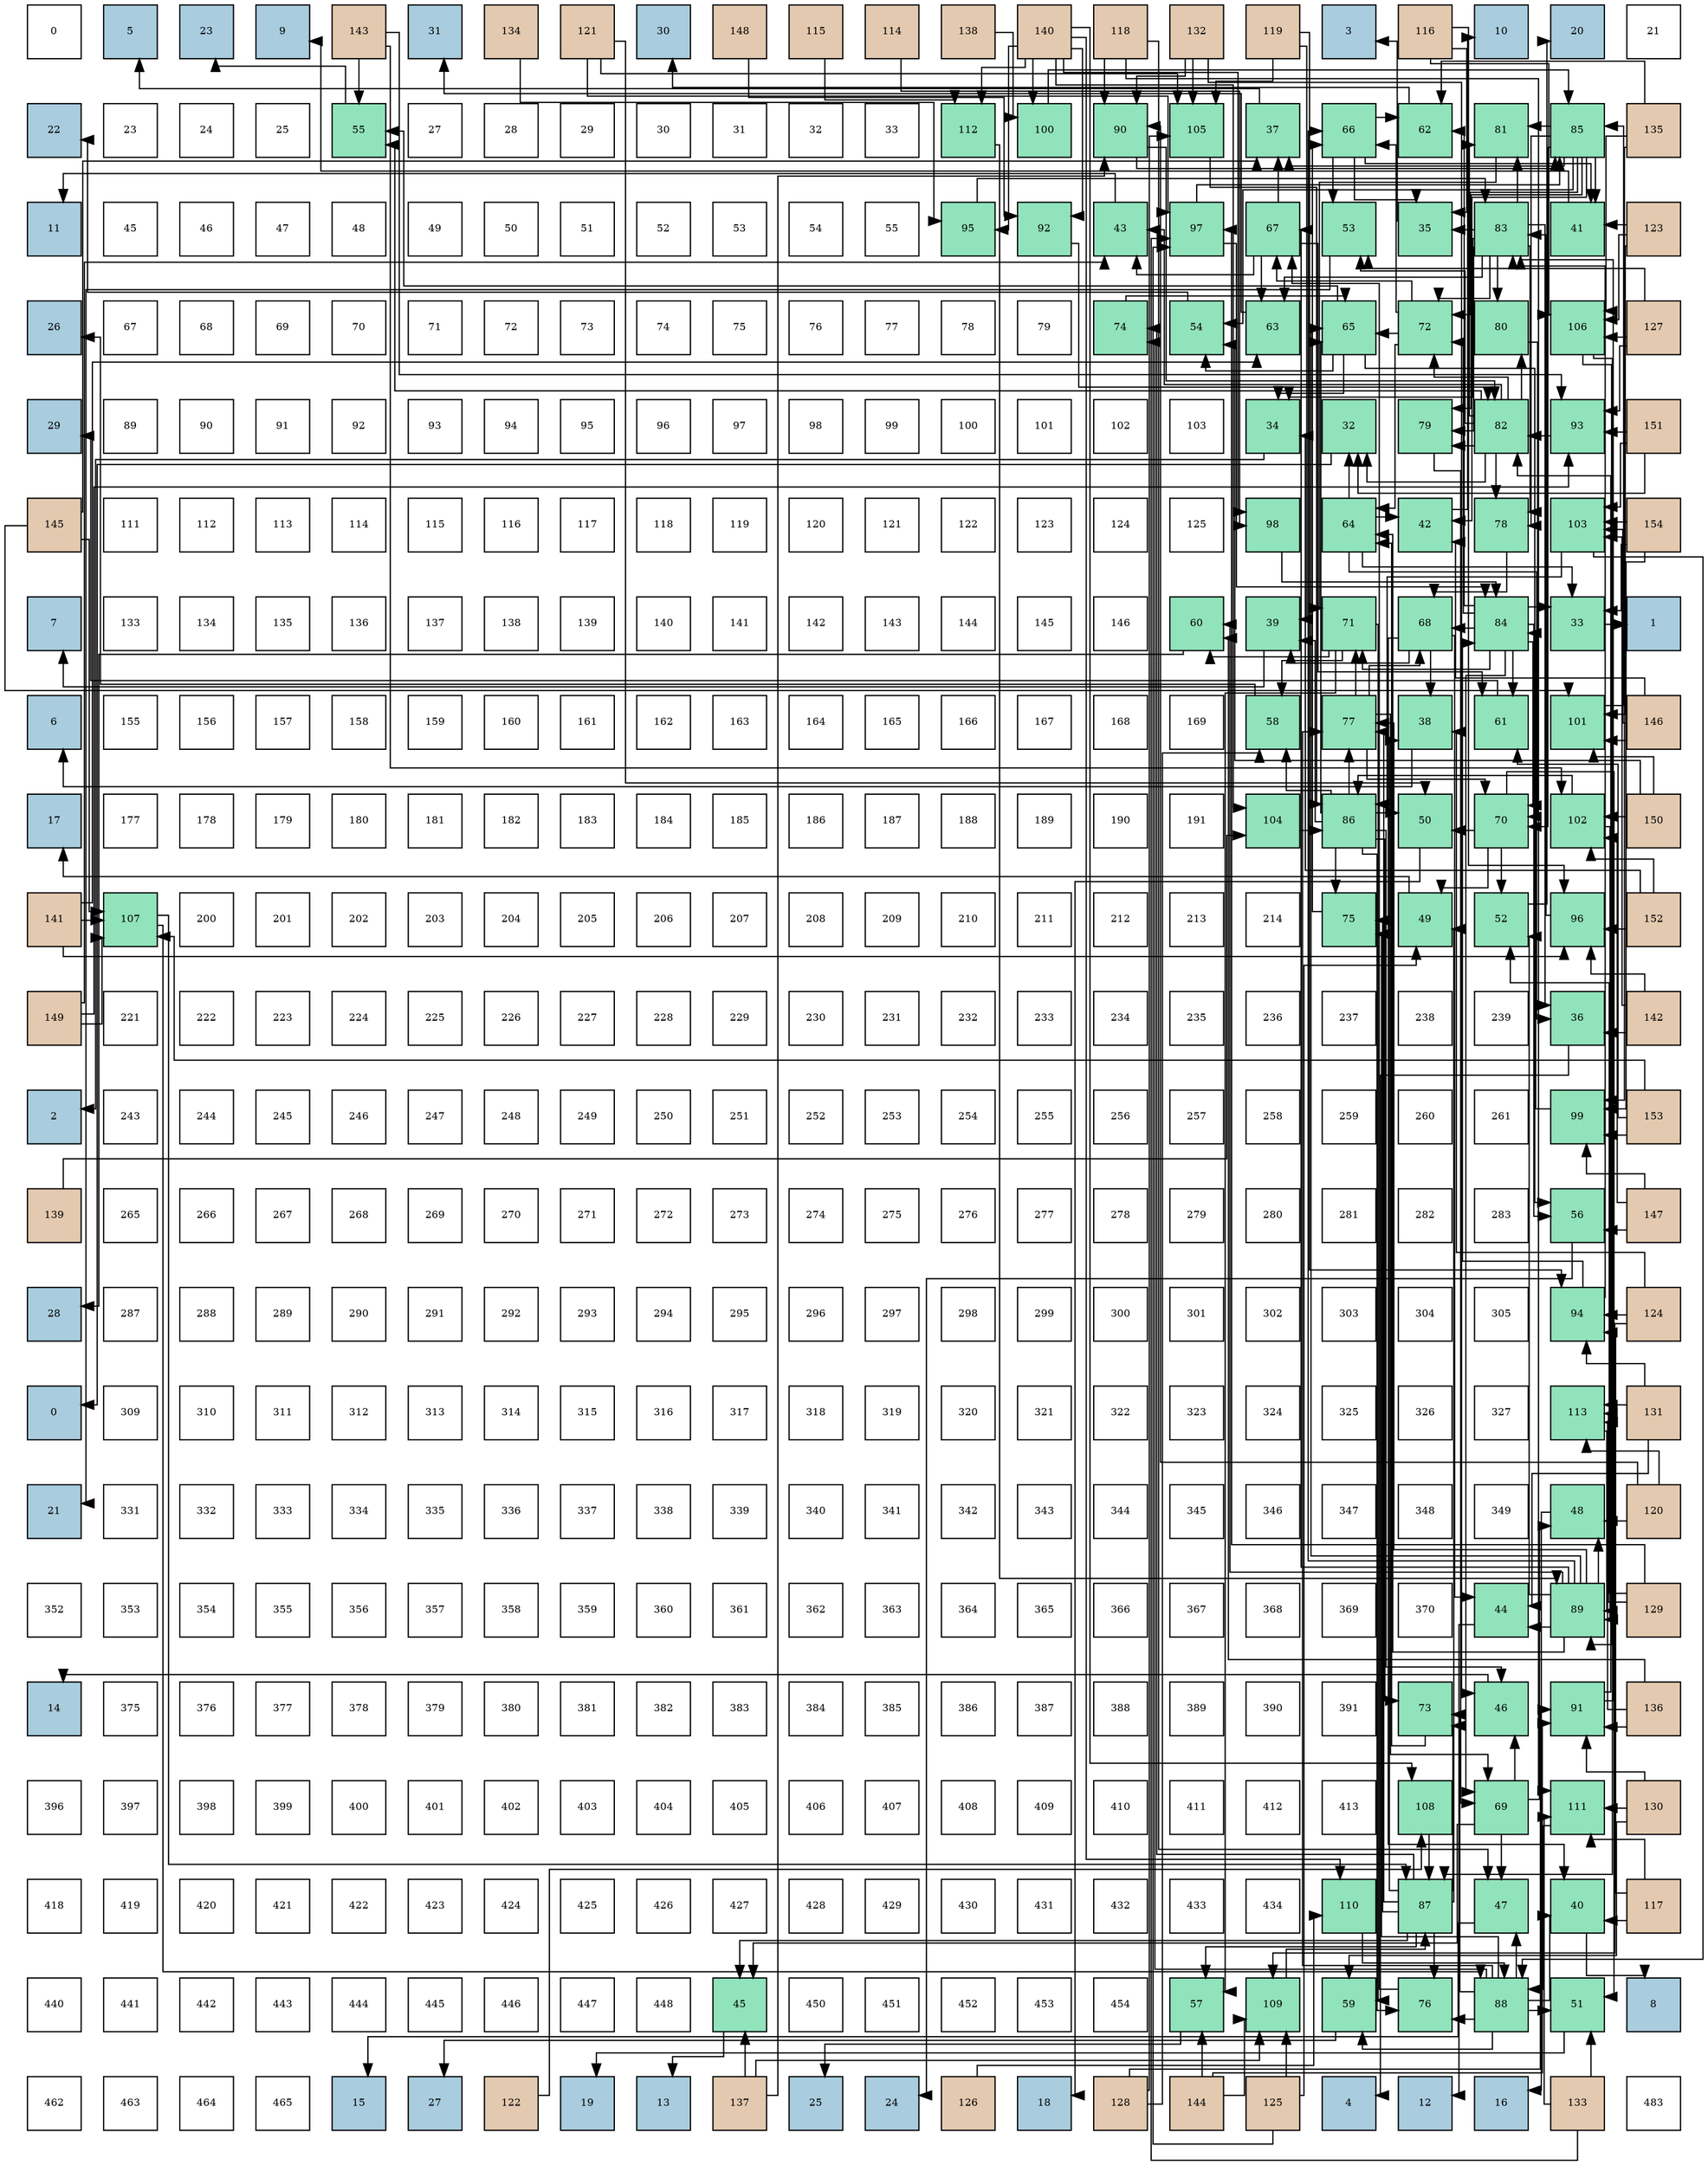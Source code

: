 digraph layout{
 rankdir=TB;
 splines=ortho;
 node [style=filled shape=square fixedsize=true width=0.6];
0[label="0", fontsize=8, fillcolor="#ffffff"];
1[label="5", fontsize=8, fillcolor="#a9ccde"];
2[label="23", fontsize=8, fillcolor="#a9ccde"];
3[label="9", fontsize=8, fillcolor="#a9ccde"];
4[label="143", fontsize=8, fillcolor="#e3c9af"];
5[label="31", fontsize=8, fillcolor="#a9ccde"];
6[label="134", fontsize=8, fillcolor="#e3c9af"];
7[label="121", fontsize=8, fillcolor="#e3c9af"];
8[label="30", fontsize=8, fillcolor="#a9ccde"];
9[label="148", fontsize=8, fillcolor="#e3c9af"];
10[label="115", fontsize=8, fillcolor="#e3c9af"];
11[label="114", fontsize=8, fillcolor="#e3c9af"];
12[label="138", fontsize=8, fillcolor="#e3c9af"];
13[label="140", fontsize=8, fillcolor="#e3c9af"];
14[label="118", fontsize=8, fillcolor="#e3c9af"];
15[label="132", fontsize=8, fillcolor="#e3c9af"];
16[label="119", fontsize=8, fillcolor="#e3c9af"];
17[label="3", fontsize=8, fillcolor="#a9ccde"];
18[label="116", fontsize=8, fillcolor="#e3c9af"];
19[label="10", fontsize=8, fillcolor="#a9ccde"];
20[label="20", fontsize=8, fillcolor="#a9ccde"];
21[label="21", fontsize=8, fillcolor="#ffffff"];
22[label="22", fontsize=8, fillcolor="#a9ccde"];
23[label="23", fontsize=8, fillcolor="#ffffff"];
24[label="24", fontsize=8, fillcolor="#ffffff"];
25[label="25", fontsize=8, fillcolor="#ffffff"];
26[label="55", fontsize=8, fillcolor="#91e3bb"];
27[label="27", fontsize=8, fillcolor="#ffffff"];
28[label="28", fontsize=8, fillcolor="#ffffff"];
29[label="29", fontsize=8, fillcolor="#ffffff"];
30[label="30", fontsize=8, fillcolor="#ffffff"];
31[label="31", fontsize=8, fillcolor="#ffffff"];
32[label="32", fontsize=8, fillcolor="#ffffff"];
33[label="33", fontsize=8, fillcolor="#ffffff"];
34[label="112", fontsize=8, fillcolor="#91e3bb"];
35[label="100", fontsize=8, fillcolor="#91e3bb"];
36[label="90", fontsize=8, fillcolor="#91e3bb"];
37[label="105", fontsize=8, fillcolor="#91e3bb"];
38[label="37", fontsize=8, fillcolor="#91e3bb"];
39[label="66", fontsize=8, fillcolor="#91e3bb"];
40[label="62", fontsize=8, fillcolor="#91e3bb"];
41[label="81", fontsize=8, fillcolor="#91e3bb"];
42[label="85", fontsize=8, fillcolor="#91e3bb"];
43[label="135", fontsize=8, fillcolor="#e3c9af"];
44[label="11", fontsize=8, fillcolor="#a9ccde"];
45[label="45", fontsize=8, fillcolor="#ffffff"];
46[label="46", fontsize=8, fillcolor="#ffffff"];
47[label="47", fontsize=8, fillcolor="#ffffff"];
48[label="48", fontsize=8, fillcolor="#ffffff"];
49[label="49", fontsize=8, fillcolor="#ffffff"];
50[label="50", fontsize=8, fillcolor="#ffffff"];
51[label="51", fontsize=8, fillcolor="#ffffff"];
52[label="52", fontsize=8, fillcolor="#ffffff"];
53[label="53", fontsize=8, fillcolor="#ffffff"];
54[label="54", fontsize=8, fillcolor="#ffffff"];
55[label="55", fontsize=8, fillcolor="#ffffff"];
56[label="95", fontsize=8, fillcolor="#91e3bb"];
57[label="92", fontsize=8, fillcolor="#91e3bb"];
58[label="43", fontsize=8, fillcolor="#91e3bb"];
59[label="97", fontsize=8, fillcolor="#91e3bb"];
60[label="67", fontsize=8, fillcolor="#91e3bb"];
61[label="53", fontsize=8, fillcolor="#91e3bb"];
62[label="35", fontsize=8, fillcolor="#91e3bb"];
63[label="83", fontsize=8, fillcolor="#91e3bb"];
64[label="41", fontsize=8, fillcolor="#91e3bb"];
65[label="123", fontsize=8, fillcolor="#e3c9af"];
66[label="26", fontsize=8, fillcolor="#a9ccde"];
67[label="67", fontsize=8, fillcolor="#ffffff"];
68[label="68", fontsize=8, fillcolor="#ffffff"];
69[label="69", fontsize=8, fillcolor="#ffffff"];
70[label="70", fontsize=8, fillcolor="#ffffff"];
71[label="71", fontsize=8, fillcolor="#ffffff"];
72[label="72", fontsize=8, fillcolor="#ffffff"];
73[label="73", fontsize=8, fillcolor="#ffffff"];
74[label="74", fontsize=8, fillcolor="#ffffff"];
75[label="75", fontsize=8, fillcolor="#ffffff"];
76[label="76", fontsize=8, fillcolor="#ffffff"];
77[label="77", fontsize=8, fillcolor="#ffffff"];
78[label="78", fontsize=8, fillcolor="#ffffff"];
79[label="79", fontsize=8, fillcolor="#ffffff"];
80[label="74", fontsize=8, fillcolor="#91e3bb"];
81[label="54", fontsize=8, fillcolor="#91e3bb"];
82[label="63", fontsize=8, fillcolor="#91e3bb"];
83[label="65", fontsize=8, fillcolor="#91e3bb"];
84[label="72", fontsize=8, fillcolor="#91e3bb"];
85[label="80", fontsize=8, fillcolor="#91e3bb"];
86[label="106", fontsize=8, fillcolor="#91e3bb"];
87[label="127", fontsize=8, fillcolor="#e3c9af"];
88[label="29", fontsize=8, fillcolor="#a9ccde"];
89[label="89", fontsize=8, fillcolor="#ffffff"];
90[label="90", fontsize=8, fillcolor="#ffffff"];
91[label="91", fontsize=8, fillcolor="#ffffff"];
92[label="92", fontsize=8, fillcolor="#ffffff"];
93[label="93", fontsize=8, fillcolor="#ffffff"];
94[label="94", fontsize=8, fillcolor="#ffffff"];
95[label="95", fontsize=8, fillcolor="#ffffff"];
96[label="96", fontsize=8, fillcolor="#ffffff"];
97[label="97", fontsize=8, fillcolor="#ffffff"];
98[label="98", fontsize=8, fillcolor="#ffffff"];
99[label="99", fontsize=8, fillcolor="#ffffff"];
100[label="100", fontsize=8, fillcolor="#ffffff"];
101[label="101", fontsize=8, fillcolor="#ffffff"];
102[label="102", fontsize=8, fillcolor="#ffffff"];
103[label="103", fontsize=8, fillcolor="#ffffff"];
104[label="34", fontsize=8, fillcolor="#91e3bb"];
105[label="32", fontsize=8, fillcolor="#91e3bb"];
106[label="79", fontsize=8, fillcolor="#91e3bb"];
107[label="82", fontsize=8, fillcolor="#91e3bb"];
108[label="93", fontsize=8, fillcolor="#91e3bb"];
109[label="151", fontsize=8, fillcolor="#e3c9af"];
110[label="145", fontsize=8, fillcolor="#e3c9af"];
111[label="111", fontsize=8, fillcolor="#ffffff"];
112[label="112", fontsize=8, fillcolor="#ffffff"];
113[label="113", fontsize=8, fillcolor="#ffffff"];
114[label="114", fontsize=8, fillcolor="#ffffff"];
115[label="115", fontsize=8, fillcolor="#ffffff"];
116[label="116", fontsize=8, fillcolor="#ffffff"];
117[label="117", fontsize=8, fillcolor="#ffffff"];
118[label="118", fontsize=8, fillcolor="#ffffff"];
119[label="119", fontsize=8, fillcolor="#ffffff"];
120[label="120", fontsize=8, fillcolor="#ffffff"];
121[label="121", fontsize=8, fillcolor="#ffffff"];
122[label="122", fontsize=8, fillcolor="#ffffff"];
123[label="123", fontsize=8, fillcolor="#ffffff"];
124[label="124", fontsize=8, fillcolor="#ffffff"];
125[label="125", fontsize=8, fillcolor="#ffffff"];
126[label="98", fontsize=8, fillcolor="#91e3bb"];
127[label="64", fontsize=8, fillcolor="#91e3bb"];
128[label="42", fontsize=8, fillcolor="#91e3bb"];
129[label="78", fontsize=8, fillcolor="#91e3bb"];
130[label="103", fontsize=8, fillcolor="#91e3bb"];
131[label="154", fontsize=8, fillcolor="#e3c9af"];
132[label="7", fontsize=8, fillcolor="#a9ccde"];
133[label="133", fontsize=8, fillcolor="#ffffff"];
134[label="134", fontsize=8, fillcolor="#ffffff"];
135[label="135", fontsize=8, fillcolor="#ffffff"];
136[label="136", fontsize=8, fillcolor="#ffffff"];
137[label="137", fontsize=8, fillcolor="#ffffff"];
138[label="138", fontsize=8, fillcolor="#ffffff"];
139[label="139", fontsize=8, fillcolor="#ffffff"];
140[label="140", fontsize=8, fillcolor="#ffffff"];
141[label="141", fontsize=8, fillcolor="#ffffff"];
142[label="142", fontsize=8, fillcolor="#ffffff"];
143[label="143", fontsize=8, fillcolor="#ffffff"];
144[label="144", fontsize=8, fillcolor="#ffffff"];
145[label="145", fontsize=8, fillcolor="#ffffff"];
146[label="146", fontsize=8, fillcolor="#ffffff"];
147[label="60", fontsize=8, fillcolor="#91e3bb"];
148[label="39", fontsize=8, fillcolor="#91e3bb"];
149[label="71", fontsize=8, fillcolor="#91e3bb"];
150[label="68", fontsize=8, fillcolor="#91e3bb"];
151[label="84", fontsize=8, fillcolor="#91e3bb"];
152[label="33", fontsize=8, fillcolor="#91e3bb"];
153[label="1", fontsize=8, fillcolor="#a9ccde"];
154[label="6", fontsize=8, fillcolor="#a9ccde"];
155[label="155", fontsize=8, fillcolor="#ffffff"];
156[label="156", fontsize=8, fillcolor="#ffffff"];
157[label="157", fontsize=8, fillcolor="#ffffff"];
158[label="158", fontsize=8, fillcolor="#ffffff"];
159[label="159", fontsize=8, fillcolor="#ffffff"];
160[label="160", fontsize=8, fillcolor="#ffffff"];
161[label="161", fontsize=8, fillcolor="#ffffff"];
162[label="162", fontsize=8, fillcolor="#ffffff"];
163[label="163", fontsize=8, fillcolor="#ffffff"];
164[label="164", fontsize=8, fillcolor="#ffffff"];
165[label="165", fontsize=8, fillcolor="#ffffff"];
166[label="166", fontsize=8, fillcolor="#ffffff"];
167[label="167", fontsize=8, fillcolor="#ffffff"];
168[label="168", fontsize=8, fillcolor="#ffffff"];
169[label="169", fontsize=8, fillcolor="#ffffff"];
170[label="58", fontsize=8, fillcolor="#91e3bb"];
171[label="77", fontsize=8, fillcolor="#91e3bb"];
172[label="38", fontsize=8, fillcolor="#91e3bb"];
173[label="61", fontsize=8, fillcolor="#91e3bb"];
174[label="101", fontsize=8, fillcolor="#91e3bb"];
175[label="146", fontsize=8, fillcolor="#e3c9af"];
176[label="17", fontsize=8, fillcolor="#a9ccde"];
177[label="177", fontsize=8, fillcolor="#ffffff"];
178[label="178", fontsize=8, fillcolor="#ffffff"];
179[label="179", fontsize=8, fillcolor="#ffffff"];
180[label="180", fontsize=8, fillcolor="#ffffff"];
181[label="181", fontsize=8, fillcolor="#ffffff"];
182[label="182", fontsize=8, fillcolor="#ffffff"];
183[label="183", fontsize=8, fillcolor="#ffffff"];
184[label="184", fontsize=8, fillcolor="#ffffff"];
185[label="185", fontsize=8, fillcolor="#ffffff"];
186[label="186", fontsize=8, fillcolor="#ffffff"];
187[label="187", fontsize=8, fillcolor="#ffffff"];
188[label="188", fontsize=8, fillcolor="#ffffff"];
189[label="189", fontsize=8, fillcolor="#ffffff"];
190[label="190", fontsize=8, fillcolor="#ffffff"];
191[label="191", fontsize=8, fillcolor="#ffffff"];
192[label="104", fontsize=8, fillcolor="#91e3bb"];
193[label="86", fontsize=8, fillcolor="#91e3bb"];
194[label="50", fontsize=8, fillcolor="#91e3bb"];
195[label="70", fontsize=8, fillcolor="#91e3bb"];
196[label="102", fontsize=8, fillcolor="#91e3bb"];
197[label="150", fontsize=8, fillcolor="#e3c9af"];
198[label="141", fontsize=8, fillcolor="#e3c9af"];
199[label="107", fontsize=8, fillcolor="#91e3bb"];
200[label="200", fontsize=8, fillcolor="#ffffff"];
201[label="201", fontsize=8, fillcolor="#ffffff"];
202[label="202", fontsize=8, fillcolor="#ffffff"];
203[label="203", fontsize=8, fillcolor="#ffffff"];
204[label="204", fontsize=8, fillcolor="#ffffff"];
205[label="205", fontsize=8, fillcolor="#ffffff"];
206[label="206", fontsize=8, fillcolor="#ffffff"];
207[label="207", fontsize=8, fillcolor="#ffffff"];
208[label="208", fontsize=8, fillcolor="#ffffff"];
209[label="209", fontsize=8, fillcolor="#ffffff"];
210[label="210", fontsize=8, fillcolor="#ffffff"];
211[label="211", fontsize=8, fillcolor="#ffffff"];
212[label="212", fontsize=8, fillcolor="#ffffff"];
213[label="213", fontsize=8, fillcolor="#ffffff"];
214[label="214", fontsize=8, fillcolor="#ffffff"];
215[label="75", fontsize=8, fillcolor="#91e3bb"];
216[label="49", fontsize=8, fillcolor="#91e3bb"];
217[label="52", fontsize=8, fillcolor="#91e3bb"];
218[label="96", fontsize=8, fillcolor="#91e3bb"];
219[label="152", fontsize=8, fillcolor="#e3c9af"];
220[label="149", fontsize=8, fillcolor="#e3c9af"];
221[label="221", fontsize=8, fillcolor="#ffffff"];
222[label="222", fontsize=8, fillcolor="#ffffff"];
223[label="223", fontsize=8, fillcolor="#ffffff"];
224[label="224", fontsize=8, fillcolor="#ffffff"];
225[label="225", fontsize=8, fillcolor="#ffffff"];
226[label="226", fontsize=8, fillcolor="#ffffff"];
227[label="227", fontsize=8, fillcolor="#ffffff"];
228[label="228", fontsize=8, fillcolor="#ffffff"];
229[label="229", fontsize=8, fillcolor="#ffffff"];
230[label="230", fontsize=8, fillcolor="#ffffff"];
231[label="231", fontsize=8, fillcolor="#ffffff"];
232[label="232", fontsize=8, fillcolor="#ffffff"];
233[label="233", fontsize=8, fillcolor="#ffffff"];
234[label="234", fontsize=8, fillcolor="#ffffff"];
235[label="235", fontsize=8, fillcolor="#ffffff"];
236[label="236", fontsize=8, fillcolor="#ffffff"];
237[label="237", fontsize=8, fillcolor="#ffffff"];
238[label="238", fontsize=8, fillcolor="#ffffff"];
239[label="239", fontsize=8, fillcolor="#ffffff"];
240[label="36", fontsize=8, fillcolor="#91e3bb"];
241[label="142", fontsize=8, fillcolor="#e3c9af"];
242[label="2", fontsize=8, fillcolor="#a9ccde"];
243[label="243", fontsize=8, fillcolor="#ffffff"];
244[label="244", fontsize=8, fillcolor="#ffffff"];
245[label="245", fontsize=8, fillcolor="#ffffff"];
246[label="246", fontsize=8, fillcolor="#ffffff"];
247[label="247", fontsize=8, fillcolor="#ffffff"];
248[label="248", fontsize=8, fillcolor="#ffffff"];
249[label="249", fontsize=8, fillcolor="#ffffff"];
250[label="250", fontsize=8, fillcolor="#ffffff"];
251[label="251", fontsize=8, fillcolor="#ffffff"];
252[label="252", fontsize=8, fillcolor="#ffffff"];
253[label="253", fontsize=8, fillcolor="#ffffff"];
254[label="254", fontsize=8, fillcolor="#ffffff"];
255[label="255", fontsize=8, fillcolor="#ffffff"];
256[label="256", fontsize=8, fillcolor="#ffffff"];
257[label="257", fontsize=8, fillcolor="#ffffff"];
258[label="258", fontsize=8, fillcolor="#ffffff"];
259[label="259", fontsize=8, fillcolor="#ffffff"];
260[label="260", fontsize=8, fillcolor="#ffffff"];
261[label="261", fontsize=8, fillcolor="#ffffff"];
262[label="99", fontsize=8, fillcolor="#91e3bb"];
263[label="153", fontsize=8, fillcolor="#e3c9af"];
264[label="139", fontsize=8, fillcolor="#e3c9af"];
265[label="265", fontsize=8, fillcolor="#ffffff"];
266[label="266", fontsize=8, fillcolor="#ffffff"];
267[label="267", fontsize=8, fillcolor="#ffffff"];
268[label="268", fontsize=8, fillcolor="#ffffff"];
269[label="269", fontsize=8, fillcolor="#ffffff"];
270[label="270", fontsize=8, fillcolor="#ffffff"];
271[label="271", fontsize=8, fillcolor="#ffffff"];
272[label="272", fontsize=8, fillcolor="#ffffff"];
273[label="273", fontsize=8, fillcolor="#ffffff"];
274[label="274", fontsize=8, fillcolor="#ffffff"];
275[label="275", fontsize=8, fillcolor="#ffffff"];
276[label="276", fontsize=8, fillcolor="#ffffff"];
277[label="277", fontsize=8, fillcolor="#ffffff"];
278[label="278", fontsize=8, fillcolor="#ffffff"];
279[label="279", fontsize=8, fillcolor="#ffffff"];
280[label="280", fontsize=8, fillcolor="#ffffff"];
281[label="281", fontsize=8, fillcolor="#ffffff"];
282[label="282", fontsize=8, fillcolor="#ffffff"];
283[label="283", fontsize=8, fillcolor="#ffffff"];
284[label="56", fontsize=8, fillcolor="#91e3bb"];
285[label="147", fontsize=8, fillcolor="#e3c9af"];
286[label="28", fontsize=8, fillcolor="#a9ccde"];
287[label="287", fontsize=8, fillcolor="#ffffff"];
288[label="288", fontsize=8, fillcolor="#ffffff"];
289[label="289", fontsize=8, fillcolor="#ffffff"];
290[label="290", fontsize=8, fillcolor="#ffffff"];
291[label="291", fontsize=8, fillcolor="#ffffff"];
292[label="292", fontsize=8, fillcolor="#ffffff"];
293[label="293", fontsize=8, fillcolor="#ffffff"];
294[label="294", fontsize=8, fillcolor="#ffffff"];
295[label="295", fontsize=8, fillcolor="#ffffff"];
296[label="296", fontsize=8, fillcolor="#ffffff"];
297[label="297", fontsize=8, fillcolor="#ffffff"];
298[label="298", fontsize=8, fillcolor="#ffffff"];
299[label="299", fontsize=8, fillcolor="#ffffff"];
300[label="300", fontsize=8, fillcolor="#ffffff"];
301[label="301", fontsize=8, fillcolor="#ffffff"];
302[label="302", fontsize=8, fillcolor="#ffffff"];
303[label="303", fontsize=8, fillcolor="#ffffff"];
304[label="304", fontsize=8, fillcolor="#ffffff"];
305[label="305", fontsize=8, fillcolor="#ffffff"];
306[label="94", fontsize=8, fillcolor="#91e3bb"];
307[label="124", fontsize=8, fillcolor="#e3c9af"];
308[label="0", fontsize=8, fillcolor="#a9ccde"];
309[label="309", fontsize=8, fillcolor="#ffffff"];
310[label="310", fontsize=8, fillcolor="#ffffff"];
311[label="311", fontsize=8, fillcolor="#ffffff"];
312[label="312", fontsize=8, fillcolor="#ffffff"];
313[label="313", fontsize=8, fillcolor="#ffffff"];
314[label="314", fontsize=8, fillcolor="#ffffff"];
315[label="315", fontsize=8, fillcolor="#ffffff"];
316[label="316", fontsize=8, fillcolor="#ffffff"];
317[label="317", fontsize=8, fillcolor="#ffffff"];
318[label="318", fontsize=8, fillcolor="#ffffff"];
319[label="319", fontsize=8, fillcolor="#ffffff"];
320[label="320", fontsize=8, fillcolor="#ffffff"];
321[label="321", fontsize=8, fillcolor="#ffffff"];
322[label="322", fontsize=8, fillcolor="#ffffff"];
323[label="323", fontsize=8, fillcolor="#ffffff"];
324[label="324", fontsize=8, fillcolor="#ffffff"];
325[label="325", fontsize=8, fillcolor="#ffffff"];
326[label="326", fontsize=8, fillcolor="#ffffff"];
327[label="327", fontsize=8, fillcolor="#ffffff"];
328[label="113", fontsize=8, fillcolor="#91e3bb"];
329[label="131", fontsize=8, fillcolor="#e3c9af"];
330[label="21", fontsize=8, fillcolor="#a9ccde"];
331[label="331", fontsize=8, fillcolor="#ffffff"];
332[label="332", fontsize=8, fillcolor="#ffffff"];
333[label="333", fontsize=8, fillcolor="#ffffff"];
334[label="334", fontsize=8, fillcolor="#ffffff"];
335[label="335", fontsize=8, fillcolor="#ffffff"];
336[label="336", fontsize=8, fillcolor="#ffffff"];
337[label="337", fontsize=8, fillcolor="#ffffff"];
338[label="338", fontsize=8, fillcolor="#ffffff"];
339[label="339", fontsize=8, fillcolor="#ffffff"];
340[label="340", fontsize=8, fillcolor="#ffffff"];
341[label="341", fontsize=8, fillcolor="#ffffff"];
342[label="342", fontsize=8, fillcolor="#ffffff"];
343[label="343", fontsize=8, fillcolor="#ffffff"];
344[label="344", fontsize=8, fillcolor="#ffffff"];
345[label="345", fontsize=8, fillcolor="#ffffff"];
346[label="346", fontsize=8, fillcolor="#ffffff"];
347[label="347", fontsize=8, fillcolor="#ffffff"];
348[label="348", fontsize=8, fillcolor="#ffffff"];
349[label="349", fontsize=8, fillcolor="#ffffff"];
350[label="48", fontsize=8, fillcolor="#91e3bb"];
351[label="120", fontsize=8, fillcolor="#e3c9af"];
352[label="352", fontsize=8, fillcolor="#ffffff"];
353[label="353", fontsize=8, fillcolor="#ffffff"];
354[label="354", fontsize=8, fillcolor="#ffffff"];
355[label="355", fontsize=8, fillcolor="#ffffff"];
356[label="356", fontsize=8, fillcolor="#ffffff"];
357[label="357", fontsize=8, fillcolor="#ffffff"];
358[label="358", fontsize=8, fillcolor="#ffffff"];
359[label="359", fontsize=8, fillcolor="#ffffff"];
360[label="360", fontsize=8, fillcolor="#ffffff"];
361[label="361", fontsize=8, fillcolor="#ffffff"];
362[label="362", fontsize=8, fillcolor="#ffffff"];
363[label="363", fontsize=8, fillcolor="#ffffff"];
364[label="364", fontsize=8, fillcolor="#ffffff"];
365[label="365", fontsize=8, fillcolor="#ffffff"];
366[label="366", fontsize=8, fillcolor="#ffffff"];
367[label="367", fontsize=8, fillcolor="#ffffff"];
368[label="368", fontsize=8, fillcolor="#ffffff"];
369[label="369", fontsize=8, fillcolor="#ffffff"];
370[label="370", fontsize=8, fillcolor="#ffffff"];
371[label="44", fontsize=8, fillcolor="#91e3bb"];
372[label="89", fontsize=8, fillcolor="#91e3bb"];
373[label="129", fontsize=8, fillcolor="#e3c9af"];
374[label="14", fontsize=8, fillcolor="#a9ccde"];
375[label="375", fontsize=8, fillcolor="#ffffff"];
376[label="376", fontsize=8, fillcolor="#ffffff"];
377[label="377", fontsize=8, fillcolor="#ffffff"];
378[label="378", fontsize=8, fillcolor="#ffffff"];
379[label="379", fontsize=8, fillcolor="#ffffff"];
380[label="380", fontsize=8, fillcolor="#ffffff"];
381[label="381", fontsize=8, fillcolor="#ffffff"];
382[label="382", fontsize=8, fillcolor="#ffffff"];
383[label="383", fontsize=8, fillcolor="#ffffff"];
384[label="384", fontsize=8, fillcolor="#ffffff"];
385[label="385", fontsize=8, fillcolor="#ffffff"];
386[label="386", fontsize=8, fillcolor="#ffffff"];
387[label="387", fontsize=8, fillcolor="#ffffff"];
388[label="388", fontsize=8, fillcolor="#ffffff"];
389[label="389", fontsize=8, fillcolor="#ffffff"];
390[label="390", fontsize=8, fillcolor="#ffffff"];
391[label="391", fontsize=8, fillcolor="#ffffff"];
392[label="73", fontsize=8, fillcolor="#91e3bb"];
393[label="46", fontsize=8, fillcolor="#91e3bb"];
394[label="91", fontsize=8, fillcolor="#91e3bb"];
395[label="136", fontsize=8, fillcolor="#e3c9af"];
396[label="396", fontsize=8, fillcolor="#ffffff"];
397[label="397", fontsize=8, fillcolor="#ffffff"];
398[label="398", fontsize=8, fillcolor="#ffffff"];
399[label="399", fontsize=8, fillcolor="#ffffff"];
400[label="400", fontsize=8, fillcolor="#ffffff"];
401[label="401", fontsize=8, fillcolor="#ffffff"];
402[label="402", fontsize=8, fillcolor="#ffffff"];
403[label="403", fontsize=8, fillcolor="#ffffff"];
404[label="404", fontsize=8, fillcolor="#ffffff"];
405[label="405", fontsize=8, fillcolor="#ffffff"];
406[label="406", fontsize=8, fillcolor="#ffffff"];
407[label="407", fontsize=8, fillcolor="#ffffff"];
408[label="408", fontsize=8, fillcolor="#ffffff"];
409[label="409", fontsize=8, fillcolor="#ffffff"];
410[label="410", fontsize=8, fillcolor="#ffffff"];
411[label="411", fontsize=8, fillcolor="#ffffff"];
412[label="412", fontsize=8, fillcolor="#ffffff"];
413[label="413", fontsize=8, fillcolor="#ffffff"];
414[label="108", fontsize=8, fillcolor="#91e3bb"];
415[label="69", fontsize=8, fillcolor="#91e3bb"];
416[label="111", fontsize=8, fillcolor="#91e3bb"];
417[label="130", fontsize=8, fillcolor="#e3c9af"];
418[label="418", fontsize=8, fillcolor="#ffffff"];
419[label="419", fontsize=8, fillcolor="#ffffff"];
420[label="420", fontsize=8, fillcolor="#ffffff"];
421[label="421", fontsize=8, fillcolor="#ffffff"];
422[label="422", fontsize=8, fillcolor="#ffffff"];
423[label="423", fontsize=8, fillcolor="#ffffff"];
424[label="424", fontsize=8, fillcolor="#ffffff"];
425[label="425", fontsize=8, fillcolor="#ffffff"];
426[label="426", fontsize=8, fillcolor="#ffffff"];
427[label="427", fontsize=8, fillcolor="#ffffff"];
428[label="428", fontsize=8, fillcolor="#ffffff"];
429[label="429", fontsize=8, fillcolor="#ffffff"];
430[label="430", fontsize=8, fillcolor="#ffffff"];
431[label="431", fontsize=8, fillcolor="#ffffff"];
432[label="432", fontsize=8, fillcolor="#ffffff"];
433[label="433", fontsize=8, fillcolor="#ffffff"];
434[label="434", fontsize=8, fillcolor="#ffffff"];
435[label="110", fontsize=8, fillcolor="#91e3bb"];
436[label="87", fontsize=8, fillcolor="#91e3bb"];
437[label="47", fontsize=8, fillcolor="#91e3bb"];
438[label="40", fontsize=8, fillcolor="#91e3bb"];
439[label="117", fontsize=8, fillcolor="#e3c9af"];
440[label="440", fontsize=8, fillcolor="#ffffff"];
441[label="441", fontsize=8, fillcolor="#ffffff"];
442[label="442", fontsize=8, fillcolor="#ffffff"];
443[label="443", fontsize=8, fillcolor="#ffffff"];
444[label="444", fontsize=8, fillcolor="#ffffff"];
445[label="445", fontsize=8, fillcolor="#ffffff"];
446[label="446", fontsize=8, fillcolor="#ffffff"];
447[label="447", fontsize=8, fillcolor="#ffffff"];
448[label="448", fontsize=8, fillcolor="#ffffff"];
449[label="45", fontsize=8, fillcolor="#91e3bb"];
450[label="450", fontsize=8, fillcolor="#ffffff"];
451[label="451", fontsize=8, fillcolor="#ffffff"];
452[label="452", fontsize=8, fillcolor="#ffffff"];
453[label="453", fontsize=8, fillcolor="#ffffff"];
454[label="454", fontsize=8, fillcolor="#ffffff"];
455[label="57", fontsize=8, fillcolor="#91e3bb"];
456[label="109", fontsize=8, fillcolor="#91e3bb"];
457[label="59", fontsize=8, fillcolor="#91e3bb"];
458[label="76", fontsize=8, fillcolor="#91e3bb"];
459[label="88", fontsize=8, fillcolor="#91e3bb"];
460[label="51", fontsize=8, fillcolor="#91e3bb"];
461[label="8", fontsize=8, fillcolor="#a9ccde"];
462[label="462", fontsize=8, fillcolor="#ffffff"];
463[label="463", fontsize=8, fillcolor="#ffffff"];
464[label="464", fontsize=8, fillcolor="#ffffff"];
465[label="465", fontsize=8, fillcolor="#ffffff"];
466[label="15", fontsize=8, fillcolor="#a9ccde"];
467[label="27", fontsize=8, fillcolor="#a9ccde"];
468[label="122", fontsize=8, fillcolor="#e3c9af"];
469[label="19", fontsize=8, fillcolor="#a9ccde"];
470[label="13", fontsize=8, fillcolor="#a9ccde"];
471[label="137", fontsize=8, fillcolor="#e3c9af"];
472[label="25", fontsize=8, fillcolor="#a9ccde"];
473[label="24", fontsize=8, fillcolor="#a9ccde"];
474[label="126", fontsize=8, fillcolor="#e3c9af"];
475[label="18", fontsize=8, fillcolor="#a9ccde"];
476[label="128", fontsize=8, fillcolor="#e3c9af"];
477[label="144", fontsize=8, fillcolor="#e3c9af"];
478[label="125", fontsize=8, fillcolor="#e3c9af"];
479[label="4", fontsize=8, fillcolor="#a9ccde"];
480[label="12", fontsize=8, fillcolor="#a9ccde"];
481[label="16", fontsize=8, fillcolor="#a9ccde"];
482[label="133", fontsize=8, fillcolor="#e3c9af"];
483[label="483", fontsize=8, fillcolor="#ffffff"];
edge [constraint=false, style=vis];105 -> 308;
152 -> 153;
104 -> 242;
62 -> 17;
240 -> 479;
38 -> 1;
172 -> 154;
148 -> 132;
438 -> 461;
64 -> 3;
128 -> 19;
58 -> 44;
371 -> 480;
449 -> 470;
393 -> 374;
437 -> 466;
350 -> 481;
216 -> 176;
194 -> 475;
460 -> 469;
217 -> 20;
61 -> 330;
81 -> 22;
26 -> 2;
284 -> 473;
455 -> 472;
170 -> 66;
457 -> 467;
147 -> 286;
173 -> 88;
40 -> 8;
82 -> 5;
127 -> 105;
127 -> 152;
127 -> 240;
127 -> 128;
83 -> 104;
83 -> 81;
83 -> 26;
83 -> 284;
39 -> 62;
39 -> 64;
39 -> 61;
39 -> 40;
60 -> 38;
60 -> 58;
60 -> 173;
60 -> 82;
150 -> 172;
150 -> 148;
150 -> 438;
150 -> 371;
415 -> 449;
415 -> 393;
415 -> 437;
415 -> 350;
195 -> 216;
195 -> 194;
195 -> 460;
195 -> 217;
149 -> 455;
149 -> 170;
149 -> 457;
149 -> 147;
84 -> 127;
84 -> 83;
84 -> 39;
84 -> 60;
392 -> 127;
80 -> 83;
215 -> 39;
458 -> 60;
171 -> 150;
171 -> 415;
171 -> 195;
171 -> 149;
129 -> 150;
106 -> 415;
85 -> 195;
41 -> 149;
107 -> 105;
107 -> 58;
107 -> 61;
107 -> 26;
107 -> 84;
107 -> 129;
107 -> 106;
107 -> 85;
107 -> 41;
63 -> 104;
63 -> 62;
63 -> 240;
63 -> 82;
63 -> 84;
63 -> 129;
63 -> 106;
63 -> 85;
63 -> 41;
151 -> 152;
151 -> 284;
151 -> 173;
151 -> 40;
151 -> 150;
151 -> 415;
151 -> 195;
151 -> 149;
151 -> 84;
42 -> 38;
42 -> 64;
42 -> 128;
42 -> 81;
42 -> 195;
42 -> 84;
42 -> 129;
42 -> 106;
42 -> 41;
193 -> 148;
193 -> 393;
193 -> 194;
193 -> 170;
193 -> 83;
193 -> 392;
193 -> 215;
193 -> 458;
193 -> 171;
436 -> 172;
436 -> 449;
436 -> 216;
436 -> 455;
436 -> 392;
436 -> 80;
436 -> 215;
436 -> 458;
436 -> 171;
459 -> 438;
459 -> 437;
459 -> 460;
459 -> 457;
459 -> 392;
459 -> 80;
459 -> 215;
459 -> 458;
459 -> 171;
372 -> 371;
372 -> 350;
372 -> 217;
372 -> 147;
372 -> 127;
372 -> 83;
372 -> 39;
372 -> 60;
372 -> 171;
36 -> 107;
36 -> 42;
394 -> 107;
394 -> 63;
57 -> 107;
108 -> 107;
306 -> 63;
306 -> 151;
56 -> 63;
218 -> 63;
59 -> 151;
59 -> 42;
126 -> 151;
262 -> 151;
35 -> 42;
174 -> 42;
196 -> 193;
196 -> 372;
130 -> 193;
130 -> 459;
192 -> 193;
37 -> 193;
86 -> 436;
86 -> 372;
199 -> 436;
199 -> 459;
414 -> 436;
456 -> 436;
435 -> 459;
416 -> 459;
34 -> 372;
328 -> 372;
11 -> 126;
10 -> 34;
18 -> 62;
18 -> 218;
18 -> 86;
439 -> 438;
439 -> 306;
439 -> 416;
14 -> 437;
14 -> 36;
14 -> 416;
16 -> 148;
16 -> 306;
16 -> 37;
351 -> 350;
351 -> 36;
351 -> 328;
7 -> 194;
7 -> 59;
7 -> 37;
468 -> 414;
65 -> 64;
65 -> 174;
65 -> 86;
307 -> 172;
307 -> 306;
307 -> 456;
478 -> 216;
478 -> 59;
478 -> 456;
474 -> 435;
87 -> 61;
87 -> 108;
87 -> 86;
476 -> 170;
476 -> 394;
476 -> 37;
373 -> 217;
373 -> 59;
373 -> 328;
417 -> 457;
417 -> 394;
417 -> 416;
329 -> 371;
329 -> 306;
329 -> 328;
15 -> 393;
15 -> 36;
15 -> 37;
482 -> 460;
482 -> 59;
482 -> 416;
6 -> 56;
43 -> 40;
43 -> 262;
43 -> 86;
395 -> 147;
395 -> 394;
395 -> 328;
471 -> 449;
471 -> 36;
471 -> 456;
12 -> 35;
264 -> 192;
13 -> 57;
13 -> 56;
13 -> 126;
13 -> 35;
13 -> 192;
13 -> 414;
13 -> 435;
13 -> 34;
198 -> 82;
198 -> 218;
198 -> 199;
241 -> 240;
241 -> 218;
241 -> 130;
4 -> 26;
4 -> 108;
4 -> 196;
477 -> 455;
477 -> 394;
477 -> 456;
110 -> 38;
110 -> 174;
110 -> 199;
175 -> 128;
175 -> 174;
175 -> 130;
285 -> 284;
285 -> 262;
285 -> 196;
9 -> 57;
220 -> 58;
220 -> 108;
220 -> 199;
197 -> 81;
197 -> 174;
197 -> 196;
109 -> 105;
109 -> 108;
109 -> 130;
219 -> 104;
219 -> 218;
219 -> 196;
263 -> 173;
263 -> 262;
263 -> 199;
131 -> 152;
131 -> 262;
131 -> 130;
edge [constraint=true, style=invis];
0 -> 22 -> 44 -> 66 -> 88 -> 110 -> 132 -> 154 -> 176 -> 198 -> 220 -> 242 -> 264 -> 286 -> 308 -> 330 -> 352 -> 374 -> 396 -> 418 -> 440 -> 462;
1 -> 23 -> 45 -> 67 -> 89 -> 111 -> 133 -> 155 -> 177 -> 199 -> 221 -> 243 -> 265 -> 287 -> 309 -> 331 -> 353 -> 375 -> 397 -> 419 -> 441 -> 463;
2 -> 24 -> 46 -> 68 -> 90 -> 112 -> 134 -> 156 -> 178 -> 200 -> 222 -> 244 -> 266 -> 288 -> 310 -> 332 -> 354 -> 376 -> 398 -> 420 -> 442 -> 464;
3 -> 25 -> 47 -> 69 -> 91 -> 113 -> 135 -> 157 -> 179 -> 201 -> 223 -> 245 -> 267 -> 289 -> 311 -> 333 -> 355 -> 377 -> 399 -> 421 -> 443 -> 465;
4 -> 26 -> 48 -> 70 -> 92 -> 114 -> 136 -> 158 -> 180 -> 202 -> 224 -> 246 -> 268 -> 290 -> 312 -> 334 -> 356 -> 378 -> 400 -> 422 -> 444 -> 466;
5 -> 27 -> 49 -> 71 -> 93 -> 115 -> 137 -> 159 -> 181 -> 203 -> 225 -> 247 -> 269 -> 291 -> 313 -> 335 -> 357 -> 379 -> 401 -> 423 -> 445 -> 467;
6 -> 28 -> 50 -> 72 -> 94 -> 116 -> 138 -> 160 -> 182 -> 204 -> 226 -> 248 -> 270 -> 292 -> 314 -> 336 -> 358 -> 380 -> 402 -> 424 -> 446 -> 468;
7 -> 29 -> 51 -> 73 -> 95 -> 117 -> 139 -> 161 -> 183 -> 205 -> 227 -> 249 -> 271 -> 293 -> 315 -> 337 -> 359 -> 381 -> 403 -> 425 -> 447 -> 469;
8 -> 30 -> 52 -> 74 -> 96 -> 118 -> 140 -> 162 -> 184 -> 206 -> 228 -> 250 -> 272 -> 294 -> 316 -> 338 -> 360 -> 382 -> 404 -> 426 -> 448 -> 470;
9 -> 31 -> 53 -> 75 -> 97 -> 119 -> 141 -> 163 -> 185 -> 207 -> 229 -> 251 -> 273 -> 295 -> 317 -> 339 -> 361 -> 383 -> 405 -> 427 -> 449 -> 471;
10 -> 32 -> 54 -> 76 -> 98 -> 120 -> 142 -> 164 -> 186 -> 208 -> 230 -> 252 -> 274 -> 296 -> 318 -> 340 -> 362 -> 384 -> 406 -> 428 -> 450 -> 472;
11 -> 33 -> 55 -> 77 -> 99 -> 121 -> 143 -> 165 -> 187 -> 209 -> 231 -> 253 -> 275 -> 297 -> 319 -> 341 -> 363 -> 385 -> 407 -> 429 -> 451 -> 473;
12 -> 34 -> 56 -> 78 -> 100 -> 122 -> 144 -> 166 -> 188 -> 210 -> 232 -> 254 -> 276 -> 298 -> 320 -> 342 -> 364 -> 386 -> 408 -> 430 -> 452 -> 474;
13 -> 35 -> 57 -> 79 -> 101 -> 123 -> 145 -> 167 -> 189 -> 211 -> 233 -> 255 -> 277 -> 299 -> 321 -> 343 -> 365 -> 387 -> 409 -> 431 -> 453 -> 475;
14 -> 36 -> 58 -> 80 -> 102 -> 124 -> 146 -> 168 -> 190 -> 212 -> 234 -> 256 -> 278 -> 300 -> 322 -> 344 -> 366 -> 388 -> 410 -> 432 -> 454 -> 476;
15 -> 37 -> 59 -> 81 -> 103 -> 125 -> 147 -> 169 -> 191 -> 213 -> 235 -> 257 -> 279 -> 301 -> 323 -> 345 -> 367 -> 389 -> 411 -> 433 -> 455 -> 477;
16 -> 38 -> 60 -> 82 -> 104 -> 126 -> 148 -> 170 -> 192 -> 214 -> 236 -> 258 -> 280 -> 302 -> 324 -> 346 -> 368 -> 390 -> 412 -> 434 -> 456 -> 478;
17 -> 39 -> 61 -> 83 -> 105 -> 127 -> 149 -> 171 -> 193 -> 215 -> 237 -> 259 -> 281 -> 303 -> 325 -> 347 -> 369 -> 391 -> 413 -> 435 -> 457 -> 479;
18 -> 40 -> 62 -> 84 -> 106 -> 128 -> 150 -> 172 -> 194 -> 216 -> 238 -> 260 -> 282 -> 304 -> 326 -> 348 -> 370 -> 392 -> 414 -> 436 -> 458 -> 480;
19 -> 41 -> 63 -> 85 -> 107 -> 129 -> 151 -> 173 -> 195 -> 217 -> 239 -> 261 -> 283 -> 305 -> 327 -> 349 -> 371 -> 393 -> 415 -> 437 -> 459 -> 481;
20 -> 42 -> 64 -> 86 -> 108 -> 130 -> 152 -> 174 -> 196 -> 218 -> 240 -> 262 -> 284 -> 306 -> 328 -> 350 -> 372 -> 394 -> 416 -> 438 -> 460 -> 482;
21 -> 43 -> 65 -> 87 -> 109 -> 131 -> 153 -> 175 -> 197 -> 219 -> 241 -> 263 -> 285 -> 307 -> 329 -> 351 -> 373 -> 395 -> 417 -> 439 -> 461 -> 483;
rank = same {0 -> 1 -> 2 -> 3 -> 4 -> 5 -> 6 -> 7 -> 8 -> 9 -> 10 -> 11 -> 12 -> 13 -> 14 -> 15 -> 16 -> 17 -> 18 -> 19 -> 20 -> 21};
rank = same {22 -> 23 -> 24 -> 25 -> 26 -> 27 -> 28 -> 29 -> 30 -> 31 -> 32 -> 33 -> 34 -> 35 -> 36 -> 37 -> 38 -> 39 -> 40 -> 41 -> 42 -> 43};
rank = same {44 -> 45 -> 46 -> 47 -> 48 -> 49 -> 50 -> 51 -> 52 -> 53 -> 54 -> 55 -> 56 -> 57 -> 58 -> 59 -> 60 -> 61 -> 62 -> 63 -> 64 -> 65};
rank = same {66 -> 67 -> 68 -> 69 -> 70 -> 71 -> 72 -> 73 -> 74 -> 75 -> 76 -> 77 -> 78 -> 79 -> 80 -> 81 -> 82 -> 83 -> 84 -> 85 -> 86 -> 87};
rank = same {88 -> 89 -> 90 -> 91 -> 92 -> 93 -> 94 -> 95 -> 96 -> 97 -> 98 -> 99 -> 100 -> 101 -> 102 -> 103 -> 104 -> 105 -> 106 -> 107 -> 108 -> 109};
rank = same {110 -> 111 -> 112 -> 113 -> 114 -> 115 -> 116 -> 117 -> 118 -> 119 -> 120 -> 121 -> 122 -> 123 -> 124 -> 125 -> 126 -> 127 -> 128 -> 129 -> 130 -> 131};
rank = same {132 -> 133 -> 134 -> 135 -> 136 -> 137 -> 138 -> 139 -> 140 -> 141 -> 142 -> 143 -> 144 -> 145 -> 146 -> 147 -> 148 -> 149 -> 150 -> 151 -> 152 -> 153};
rank = same {154 -> 155 -> 156 -> 157 -> 158 -> 159 -> 160 -> 161 -> 162 -> 163 -> 164 -> 165 -> 166 -> 167 -> 168 -> 169 -> 170 -> 171 -> 172 -> 173 -> 174 -> 175};
rank = same {176 -> 177 -> 178 -> 179 -> 180 -> 181 -> 182 -> 183 -> 184 -> 185 -> 186 -> 187 -> 188 -> 189 -> 190 -> 191 -> 192 -> 193 -> 194 -> 195 -> 196 -> 197};
rank = same {198 -> 199 -> 200 -> 201 -> 202 -> 203 -> 204 -> 205 -> 206 -> 207 -> 208 -> 209 -> 210 -> 211 -> 212 -> 213 -> 214 -> 215 -> 216 -> 217 -> 218 -> 219};
rank = same {220 -> 221 -> 222 -> 223 -> 224 -> 225 -> 226 -> 227 -> 228 -> 229 -> 230 -> 231 -> 232 -> 233 -> 234 -> 235 -> 236 -> 237 -> 238 -> 239 -> 240 -> 241};
rank = same {242 -> 243 -> 244 -> 245 -> 246 -> 247 -> 248 -> 249 -> 250 -> 251 -> 252 -> 253 -> 254 -> 255 -> 256 -> 257 -> 258 -> 259 -> 260 -> 261 -> 262 -> 263};
rank = same {264 -> 265 -> 266 -> 267 -> 268 -> 269 -> 270 -> 271 -> 272 -> 273 -> 274 -> 275 -> 276 -> 277 -> 278 -> 279 -> 280 -> 281 -> 282 -> 283 -> 284 -> 285};
rank = same {286 -> 287 -> 288 -> 289 -> 290 -> 291 -> 292 -> 293 -> 294 -> 295 -> 296 -> 297 -> 298 -> 299 -> 300 -> 301 -> 302 -> 303 -> 304 -> 305 -> 306 -> 307};
rank = same {308 -> 309 -> 310 -> 311 -> 312 -> 313 -> 314 -> 315 -> 316 -> 317 -> 318 -> 319 -> 320 -> 321 -> 322 -> 323 -> 324 -> 325 -> 326 -> 327 -> 328 -> 329};
rank = same {330 -> 331 -> 332 -> 333 -> 334 -> 335 -> 336 -> 337 -> 338 -> 339 -> 340 -> 341 -> 342 -> 343 -> 344 -> 345 -> 346 -> 347 -> 348 -> 349 -> 350 -> 351};
rank = same {352 -> 353 -> 354 -> 355 -> 356 -> 357 -> 358 -> 359 -> 360 -> 361 -> 362 -> 363 -> 364 -> 365 -> 366 -> 367 -> 368 -> 369 -> 370 -> 371 -> 372 -> 373};
rank = same {374 -> 375 -> 376 -> 377 -> 378 -> 379 -> 380 -> 381 -> 382 -> 383 -> 384 -> 385 -> 386 -> 387 -> 388 -> 389 -> 390 -> 391 -> 392 -> 393 -> 394 -> 395};
rank = same {396 -> 397 -> 398 -> 399 -> 400 -> 401 -> 402 -> 403 -> 404 -> 405 -> 406 -> 407 -> 408 -> 409 -> 410 -> 411 -> 412 -> 413 -> 414 -> 415 -> 416 -> 417};
rank = same {418 -> 419 -> 420 -> 421 -> 422 -> 423 -> 424 -> 425 -> 426 -> 427 -> 428 -> 429 -> 430 -> 431 -> 432 -> 433 -> 434 -> 435 -> 436 -> 437 -> 438 -> 439};
rank = same {440 -> 441 -> 442 -> 443 -> 444 -> 445 -> 446 -> 447 -> 448 -> 449 -> 450 -> 451 -> 452 -> 453 -> 454 -> 455 -> 456 -> 457 -> 458 -> 459 -> 460 -> 461};
rank = same {462 -> 463 -> 464 -> 465 -> 466 -> 467 -> 468 -> 469 -> 470 -> 471 -> 472 -> 473 -> 474 -> 475 -> 476 -> 477 -> 478 -> 479 -> 480 -> 481 -> 482 -> 483};
}